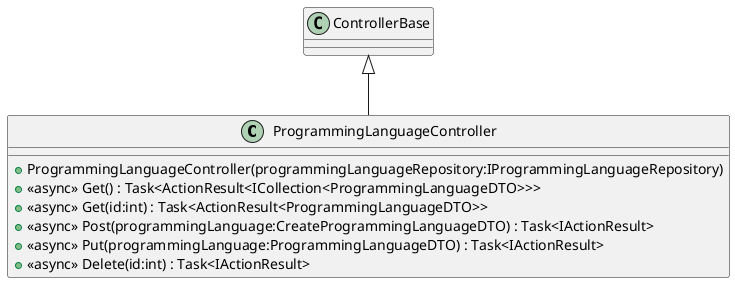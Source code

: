 @startuml
class ProgrammingLanguageController {
    + ProgrammingLanguageController(programmingLanguageRepository:IProgrammingLanguageRepository)
    + <<async>> Get() : Task<ActionResult<ICollection<ProgrammingLanguageDTO>>>
    + <<async>> Get(id:int) : Task<ActionResult<ProgrammingLanguageDTO>>
    + <<async>> Post(programmingLanguage:CreateProgrammingLanguageDTO) : Task<IActionResult>
    + <<async>> Put(programmingLanguage:ProgrammingLanguageDTO) : Task<IActionResult>
    + <<async>> Delete(id:int) : Task<IActionResult>
}
ControllerBase <|-- ProgrammingLanguageController
@enduml
